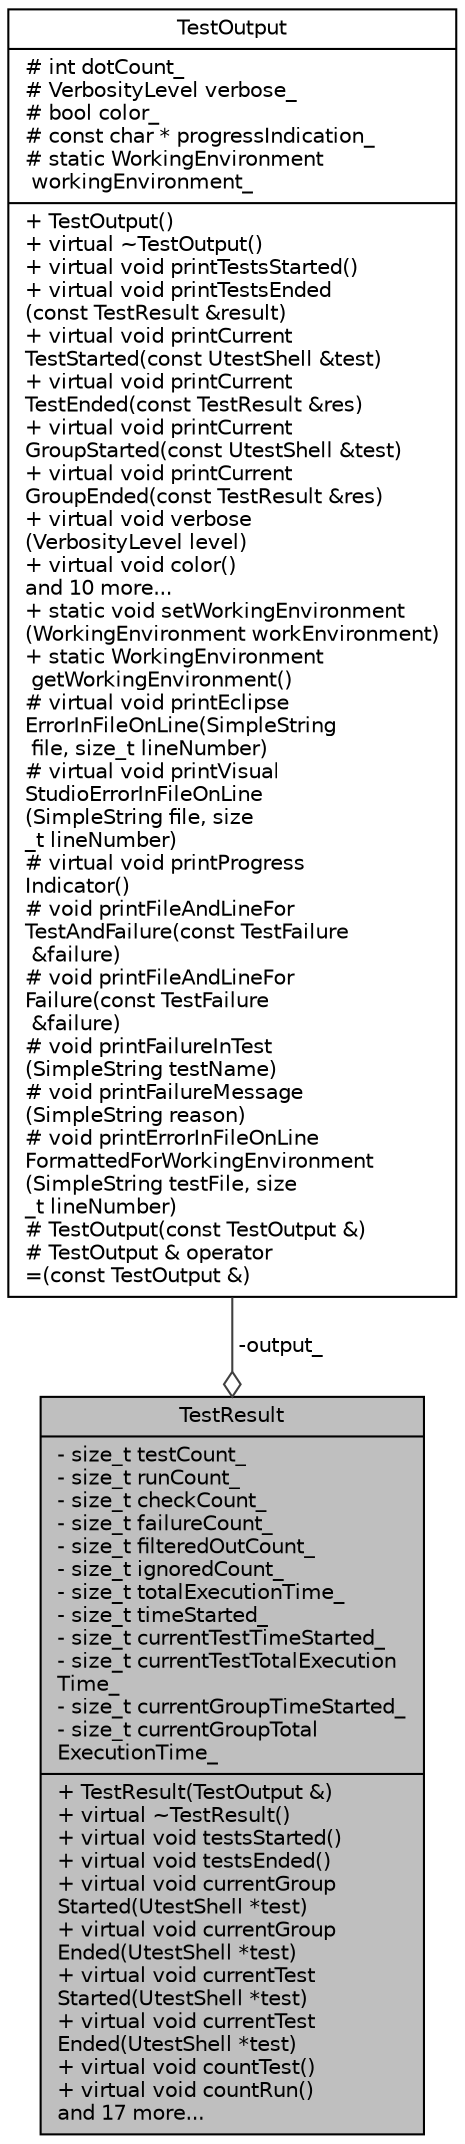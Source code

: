 digraph "TestResult"
{
 // LATEX_PDF_SIZE
  edge [fontname="Helvetica",fontsize="10",labelfontname="Helvetica",labelfontsize="10"];
  node [fontname="Helvetica",fontsize="10",shape=record];
  Node1 [label="{TestResult\n|- size_t testCount_\l- size_t runCount_\l- size_t checkCount_\l- size_t failureCount_\l- size_t filteredOutCount_\l- size_t ignoredCount_\l- size_t totalExecutionTime_\l- size_t timeStarted_\l- size_t currentTestTimeStarted_\l- size_t currentTestTotalExecution\lTime_\l- size_t currentGroupTimeStarted_\l- size_t currentGroupTotal\lExecutionTime_\l|+  TestResult(TestOutput &)\l+ virtual ~TestResult()\l+ virtual void testsStarted()\l+ virtual void testsEnded()\l+ virtual void currentGroup\lStarted(UtestShell *test)\l+ virtual void currentGroup\lEnded(UtestShell *test)\l+ virtual void currentTest\lStarted(UtestShell *test)\l+ virtual void currentTest\lEnded(UtestShell *test)\l+ virtual void countTest()\l+ virtual void countRun()\land 17 more...\l}",height=0.2,width=0.4,color="black", fillcolor="grey75", style="filled", fontcolor="black",tooltip=" "];
  Node2 -> Node1 [color="grey25",fontsize="10",style="solid",label=" -output_" ,arrowhead="odiamond",fontname="Helvetica"];
  Node2 [label="{TestOutput\n|# int dotCount_\l# VerbosityLevel verbose_\l# bool color_\l# const char * progressIndication_\l# static WorkingEnvironment\l workingEnvironment_\l|+  TestOutput()\l+ virtual ~TestOutput()\l+ virtual void printTestsStarted()\l+ virtual void printTestsEnded\l(const TestResult &result)\l+ virtual void printCurrent\lTestStarted(const UtestShell &test)\l+ virtual void printCurrent\lTestEnded(const TestResult &res)\l+ virtual void printCurrent\lGroupStarted(const UtestShell &test)\l+ virtual void printCurrent\lGroupEnded(const TestResult &res)\l+ virtual void verbose\l(VerbosityLevel level)\l+ virtual void color()\land 10 more...\l+ static void setWorkingEnvironment\l(WorkingEnvironment workEnvironment)\l+ static WorkingEnvironment\l getWorkingEnvironment()\l# virtual void printEclipse\lErrorInFileOnLine(SimpleString\l file, size_t lineNumber)\l# virtual void printVisual\lStudioErrorInFileOnLine\l(SimpleString file, size\l_t lineNumber)\l# virtual void printProgress\lIndicator()\l# void printFileAndLineFor\lTestAndFailure(const TestFailure\l &failure)\l# void printFileAndLineFor\lFailure(const TestFailure\l &failure)\l# void printFailureInTest\l(SimpleString testName)\l# void printFailureMessage\l(SimpleString reason)\l# void printErrorInFileOnLine\lFormattedForWorkingEnvironment\l(SimpleString testFile, size\l_t lineNumber)\l#  TestOutput(const TestOutput &)\l# TestOutput & operator\l=(const TestOutput &)\l}",height=0.2,width=0.4,color="black", fillcolor="white", style="filled",URL="$classTestOutput.html",tooltip=" "];
}
